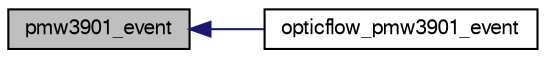 digraph "pmw3901_event"
{
  edge [fontname="FreeSans",fontsize="10",labelfontname="FreeSans",labelfontsize="10"];
  node [fontname="FreeSans",fontsize="10",shape=record];
  rankdir="LR";
  Node1 [label="pmw3901_event",height=0.2,width=0.4,color="black", fillcolor="grey75", style="filled", fontcolor="black"];
  Node1 -> Node2 [dir="back",color="midnightblue",fontsize="10",style="solid",fontname="FreeSans"];
  Node2 [label="opticflow_pmw3901_event",height=0.2,width=0.4,color="black", fillcolor="white", style="filled",URL="$opticflow__pmw3901_8h.html#abe5ad65e14456805dca97f78767ef811"];
}
